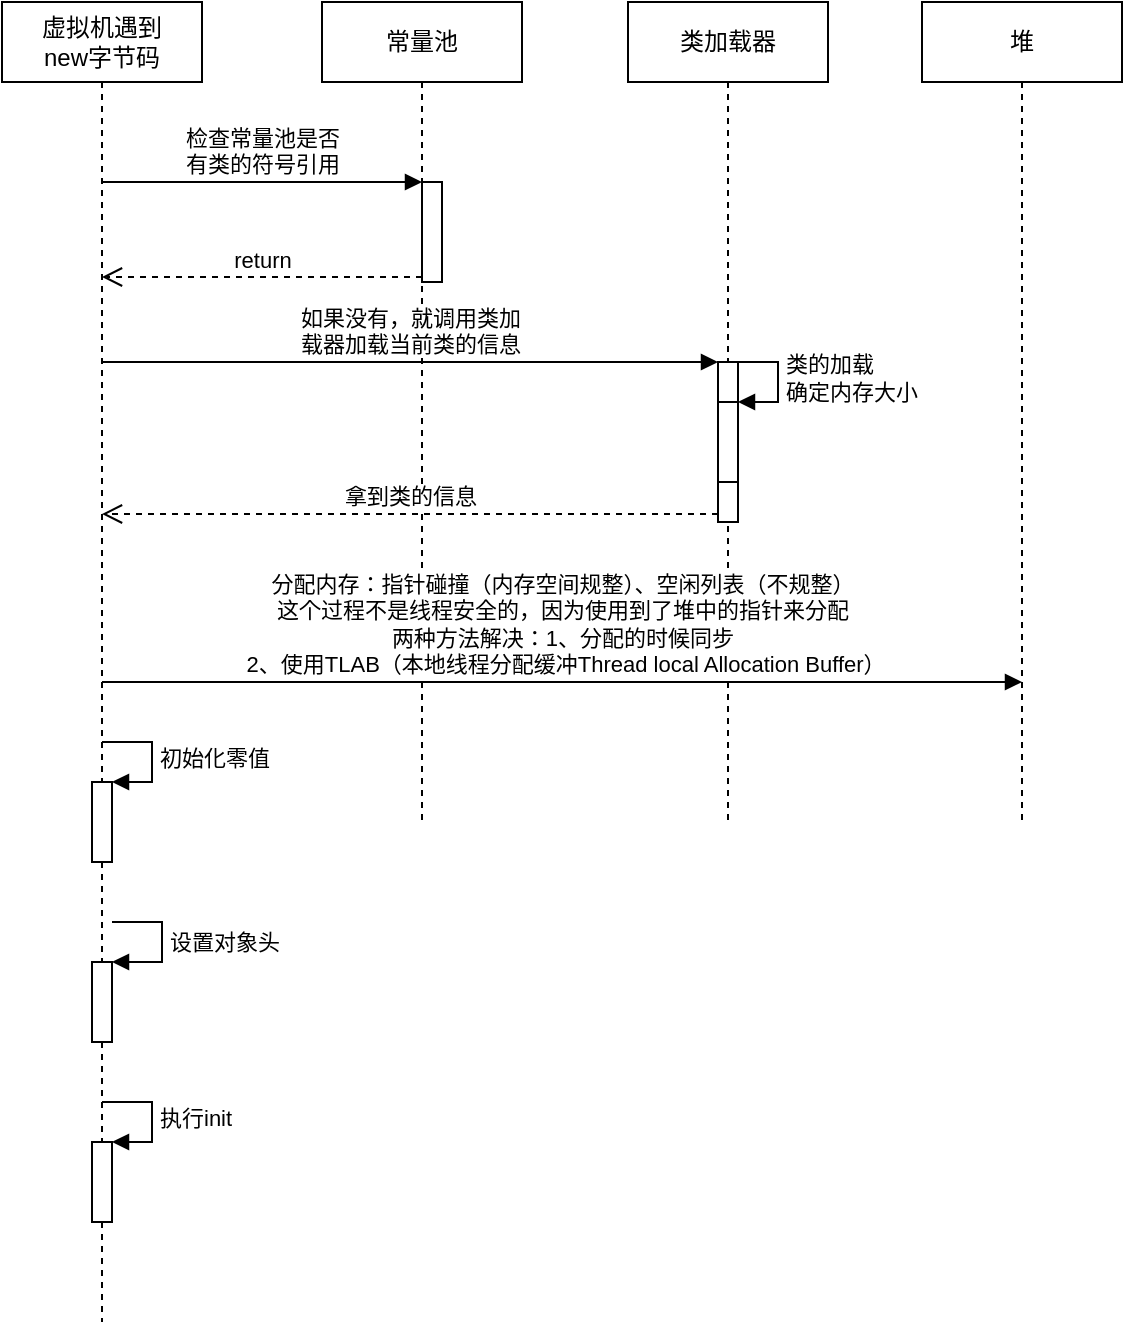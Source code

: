 <mxfile version="12.1.9" type="device" pages="1"><diagram id="ufODuIkPPXWT2OfJ0Gxm" name="第 1 页"><mxGraphModel dx="772" dy="473" grid="1" gridSize="10" guides="1" tooltips="1" connect="1" arrows="1" fold="1" page="1" pageScale="1" pageWidth="827" pageHeight="1169" math="0" shadow="0"><root><mxCell id="0"/><mxCell id="1" parent="0"/><mxCell id="QwkURMbwjHm8o1MRPlY3-10" value="&lt;span style=&quot;white-space: nowrap&quot;&gt;虚拟机遇到&lt;/span&gt;&lt;br style=&quot;white-space: nowrap&quot;&gt;&lt;span style=&quot;white-space: nowrap&quot;&gt;new字节码&lt;/span&gt;" style="shape=umlLifeline;perimeter=lifelinePerimeter;whiteSpace=wrap;html=1;container=1;collapsible=0;recursiveResize=0;outlineConnect=0;" vertex="1" parent="1"><mxGeometry x="100" y="150" width="100" height="660" as="geometry"/></mxCell><mxCell id="QwkURMbwjHm8o1MRPlY3-32" value="" style="html=1;points=[];perimeter=orthogonalPerimeter;" vertex="1" parent="QwkURMbwjHm8o1MRPlY3-10"><mxGeometry x="45" y="390" width="10" height="40" as="geometry"/></mxCell><mxCell id="QwkURMbwjHm8o1MRPlY3-33" value="初始化零值" style="edgeStyle=orthogonalEdgeStyle;html=1;align=left;spacingLeft=2;endArrow=block;rounded=0;entryX=1;entryY=0;" edge="1" target="QwkURMbwjHm8o1MRPlY3-32" parent="QwkURMbwjHm8o1MRPlY3-10"><mxGeometry relative="1" as="geometry"><mxPoint x="50" y="370" as="sourcePoint"/><Array as="points"><mxPoint x="75" y="370"/></Array></mxGeometry></mxCell><mxCell id="QwkURMbwjHm8o1MRPlY3-37" value="" style="html=1;points=[];perimeter=orthogonalPerimeter;" vertex="1" parent="QwkURMbwjHm8o1MRPlY3-10"><mxGeometry x="45" y="570" width="10" height="40" as="geometry"/></mxCell><mxCell id="QwkURMbwjHm8o1MRPlY3-38" value="执行init" style="edgeStyle=orthogonalEdgeStyle;html=1;align=left;spacingLeft=2;endArrow=block;rounded=0;entryX=1;entryY=0;" edge="1" target="QwkURMbwjHm8o1MRPlY3-37" parent="QwkURMbwjHm8o1MRPlY3-10"><mxGeometry relative="1" as="geometry"><mxPoint x="50" y="550" as="sourcePoint"/><Array as="points"><mxPoint x="75" y="550"/></Array></mxGeometry></mxCell><mxCell id="QwkURMbwjHm8o1MRPlY3-35" value="" style="html=1;points=[];perimeter=orthogonalPerimeter;" vertex="1" parent="QwkURMbwjHm8o1MRPlY3-10"><mxGeometry x="45" y="480" width="10" height="40" as="geometry"/></mxCell><mxCell id="QwkURMbwjHm8o1MRPlY3-12" value="常量池" style="shape=umlLifeline;perimeter=lifelinePerimeter;whiteSpace=wrap;html=1;container=1;collapsible=0;recursiveResize=0;outlineConnect=0;" vertex="1" parent="1"><mxGeometry x="260" y="150" width="100" height="410" as="geometry"/></mxCell><mxCell id="QwkURMbwjHm8o1MRPlY3-14" value="" style="html=1;points=[];perimeter=orthogonalPerimeter;" vertex="1" parent="QwkURMbwjHm8o1MRPlY3-12"><mxGeometry x="50" y="90" width="10" height="50" as="geometry"/></mxCell><mxCell id="QwkURMbwjHm8o1MRPlY3-15" value="检查常量池是否&lt;br&gt;有类的符号引用" style="html=1;verticalAlign=bottom;endArrow=block;entryX=0;entryY=0;" edge="1" target="QwkURMbwjHm8o1MRPlY3-14" parent="1" source="QwkURMbwjHm8o1MRPlY3-10"><mxGeometry relative="1" as="geometry"><mxPoint x="240" y="240" as="sourcePoint"/></mxGeometry></mxCell><mxCell id="QwkURMbwjHm8o1MRPlY3-16" value="return" style="html=1;verticalAlign=bottom;endArrow=open;dashed=1;endSize=8;exitX=0;exitY=0.95;" edge="1" source="QwkURMbwjHm8o1MRPlY3-14" parent="1" target="QwkURMbwjHm8o1MRPlY3-10"><mxGeometry relative="1" as="geometry"><mxPoint x="240" y="316" as="targetPoint"/></mxGeometry></mxCell><mxCell id="QwkURMbwjHm8o1MRPlY3-17" value="类加载器" style="shape=umlLifeline;perimeter=lifelinePerimeter;whiteSpace=wrap;html=1;container=1;collapsible=0;recursiveResize=0;outlineConnect=0;" vertex="1" parent="1"><mxGeometry x="413" y="150" width="100" height="410" as="geometry"/></mxCell><mxCell id="QwkURMbwjHm8o1MRPlY3-18" value="" style="html=1;points=[];perimeter=orthogonalPerimeter;" vertex="1" parent="QwkURMbwjHm8o1MRPlY3-17"><mxGeometry x="45" y="180" width="10" height="80" as="geometry"/></mxCell><mxCell id="QwkURMbwjHm8o1MRPlY3-23" value="" style="html=1;points=[];perimeter=orthogonalPerimeter;" vertex="1" parent="QwkURMbwjHm8o1MRPlY3-17"><mxGeometry x="45" y="200" width="10" height="40" as="geometry"/></mxCell><mxCell id="QwkURMbwjHm8o1MRPlY3-24" value="类的加载&lt;br&gt;确定内存大小" style="edgeStyle=orthogonalEdgeStyle;html=1;align=left;spacingLeft=2;endArrow=block;rounded=0;entryX=1;entryY=0;" edge="1" target="QwkURMbwjHm8o1MRPlY3-23" parent="QwkURMbwjHm8o1MRPlY3-17"><mxGeometry relative="1" as="geometry"><mxPoint x="50" y="180" as="sourcePoint"/><Array as="points"><mxPoint x="75" y="180"/></Array></mxGeometry></mxCell><mxCell id="QwkURMbwjHm8o1MRPlY3-19" value="如果没有，就调用类加&lt;br&gt;载器加载当前类的信息" style="html=1;verticalAlign=bottom;endArrow=block;entryX=0;entryY=0;" edge="1" target="QwkURMbwjHm8o1MRPlY3-18" parent="1" source="QwkURMbwjHm8o1MRPlY3-10"><mxGeometry relative="1" as="geometry"><mxPoint x="383" y="300" as="sourcePoint"/></mxGeometry></mxCell><mxCell id="QwkURMbwjHm8o1MRPlY3-20" value="拿到类的信息" style="html=1;verticalAlign=bottom;endArrow=open;dashed=1;endSize=8;exitX=0;exitY=0.95;" edge="1" source="QwkURMbwjHm8o1MRPlY3-18" parent="1" target="QwkURMbwjHm8o1MRPlY3-10"><mxGeometry relative="1" as="geometry"><mxPoint x="383" y="376" as="targetPoint"/></mxGeometry></mxCell><mxCell id="QwkURMbwjHm8o1MRPlY3-25" value="堆" style="shape=umlLifeline;perimeter=lifelinePerimeter;whiteSpace=wrap;html=1;container=1;collapsible=0;recursiveResize=0;outlineConnect=0;" vertex="1" parent="1"><mxGeometry x="560" y="150" width="100" height="410" as="geometry"/></mxCell><mxCell id="QwkURMbwjHm8o1MRPlY3-31" value="分配内存：指针碰撞（内存空间规整）、空闲列表（不规整）&lt;br&gt;这个过程不是线程安全的，因为使用到了堆中的指针来分配&lt;br&gt;两种方法解决：1、分配的时候同步&lt;br&gt;&amp;nbsp;2、使用TLAB（本地线程分配缓冲Thread local Allocation Buffer）" style="html=1;verticalAlign=bottom;endArrow=block;" edge="1" parent="1" source="QwkURMbwjHm8o1MRPlY3-10"><mxGeometry width="80" relative="1" as="geometry"><mxPoint x="100" y="580" as="sourcePoint"/><mxPoint x="610" y="490" as="targetPoint"/><Array as="points"><mxPoint x="220" y="490"/></Array></mxGeometry></mxCell><mxCell id="QwkURMbwjHm8o1MRPlY3-36" value="设置对象头" style="edgeStyle=orthogonalEdgeStyle;html=1;align=left;spacingLeft=2;endArrow=block;rounded=0;entryX=1;entryY=0;" edge="1" target="QwkURMbwjHm8o1MRPlY3-35" parent="1"><mxGeometry relative="1" as="geometry"><mxPoint x="155" y="610" as="sourcePoint"/><Array as="points"><mxPoint x="180" y="610"/></Array></mxGeometry></mxCell></root></mxGraphModel></diagram></mxfile>